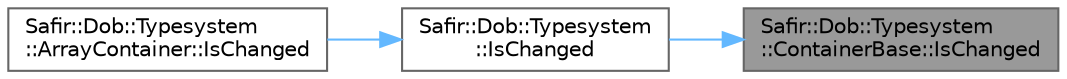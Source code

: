 digraph "Safir::Dob::Typesystem::ContainerBase::IsChanged"
{
 // LATEX_PDF_SIZE
  bgcolor="transparent";
  edge [fontname=Helvetica,fontsize=10,labelfontname=Helvetica,labelfontsize=10];
  node [fontname=Helvetica,fontsize=10,shape=box,height=0.2,width=0.4];
  rankdir="RL";
  Node1 [label="Safir::Dob::Typesystem\l::ContainerBase::IsChanged",height=0.2,width=0.4,color="gray40", fillcolor="grey60", style="filled", fontcolor="black",tooltip="Is the change flag set on the container?"];
  Node1 -> Node2 [dir="back",color="steelblue1",style="solid"];
  Node2 [label="Safir::Dob::Typesystem\l::IsChanged",height=0.2,width=0.4,color="grey40", fillcolor="white", style="filled",URL="$a00398.html#a80f84535cdd4541aeac486ee6b541904",tooltip="Check if a container is changed."];
  Node2 -> Node3 [dir="back",color="steelblue1",style="solid"];
  Node3 [label="Safir::Dob::Typesystem\l::ArrayContainer::IsChanged",height=0.2,width=0.4,color="grey40", fillcolor="white", style="filled",URL="$a01391.html#a1d50206ea30c05d5770f814a3254e4a0",tooltip="Check if any element has a change flag set on it."];
}
